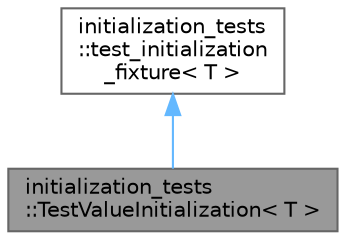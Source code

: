 digraph "initialization_tests::TestValueInitialization&lt; T &gt;"
{
 // LATEX_PDF_SIZE
  bgcolor="transparent";
  edge [fontname=Helvetica,fontsize=10,labelfontname=Helvetica,labelfontsize=10];
  node [fontname=Helvetica,fontsize=10,shape=box,height=0.2,width=0.4];
  Node1 [id="Node000001",label="initialization_tests\l::TestValueInitialization\< T \>",height=0.2,width=0.4,color="gray40", fillcolor="grey60", style="filled", fontcolor="black",tooltip=" "];
  Node2 -> Node1 [id="edge1_Node000001_Node000002",dir="back",color="steelblue1",style="solid",tooltip=" "];
  Node2 [id="Node000002",label="initialization_tests\l::test_initialization\l_fixture\< T \>",height=0.2,width=0.4,color="gray40", fillcolor="white", style="filled",URL="$structinitialization__tests_1_1test__initialization__fixture.html",tooltip=" "];
}
